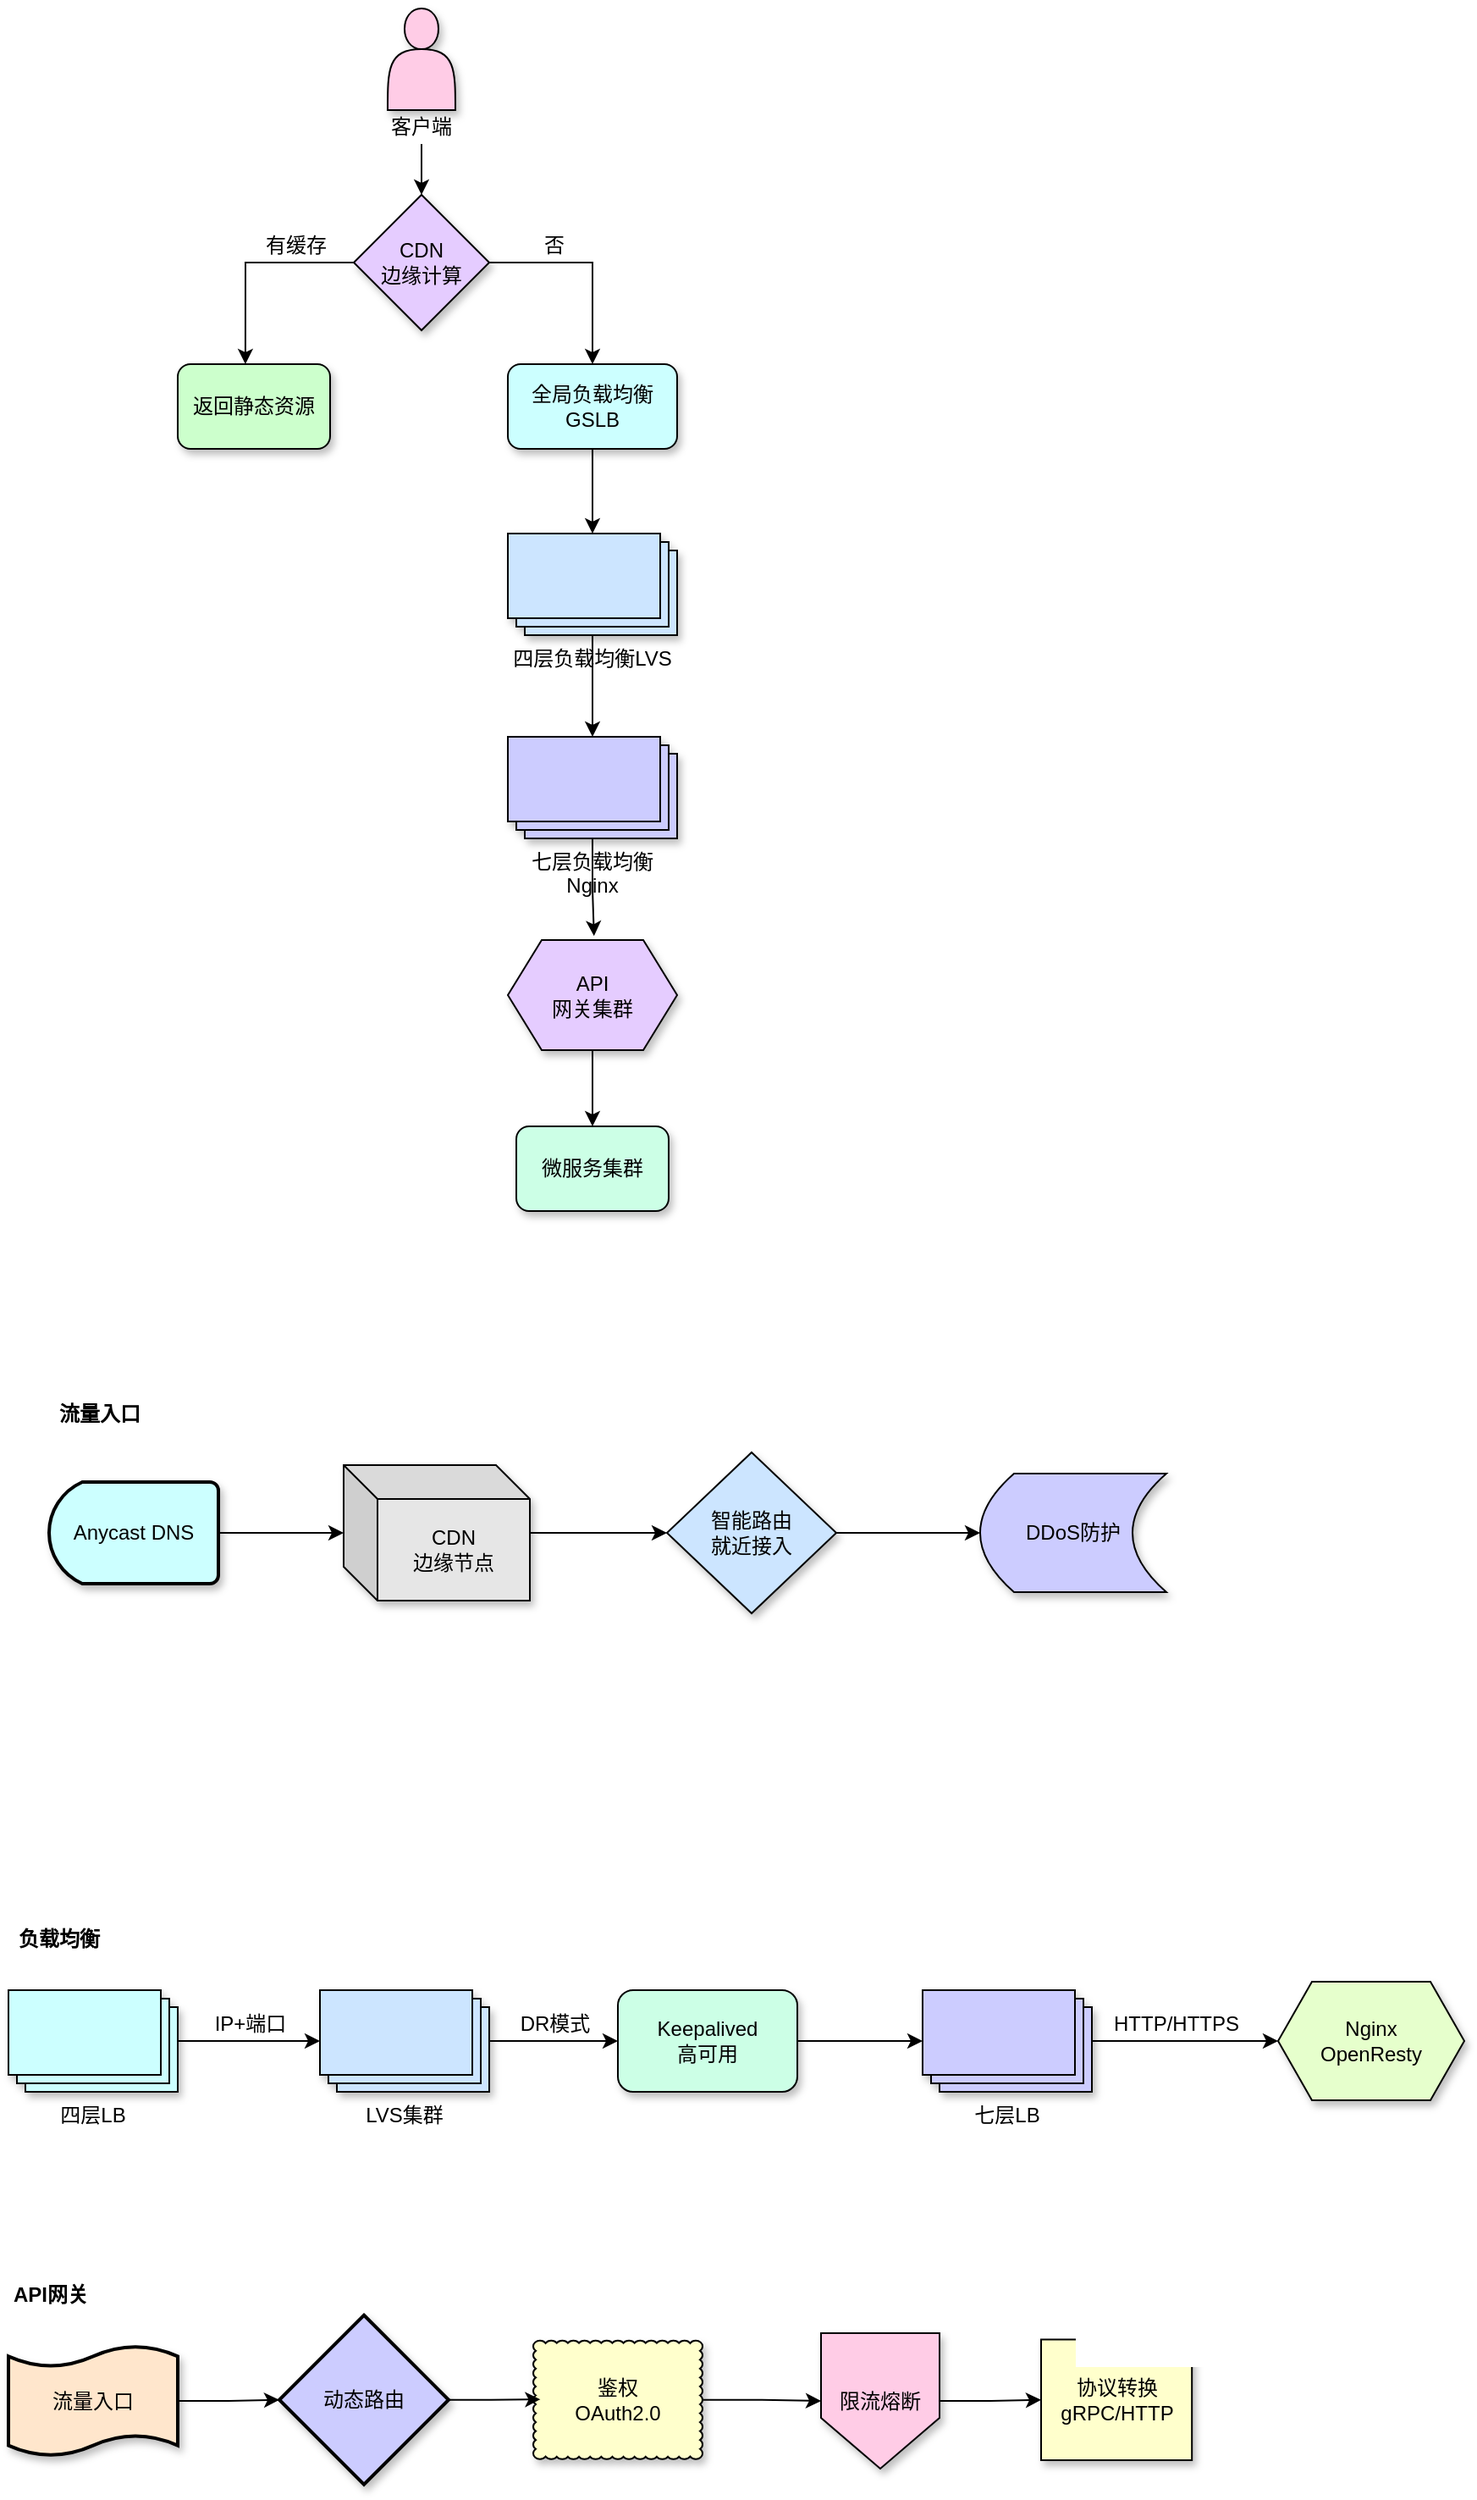 <mxfile version="28.0.7">
  <diagram name="第 1 页" id="UgM8FfxsNI3zfSPlbwk3">
    <mxGraphModel dx="1167" dy="512" grid="1" gridSize="10" guides="1" tooltips="1" connect="1" arrows="1" fold="1" page="1" pageScale="1" pageWidth="827" pageHeight="1169" math="0" shadow="0">
      <root>
        <mxCell id="0" />
        <mxCell id="1" parent="0" />
        <mxCell id="dd9rRILLbQaEppfjLX-1-6" value="七层负载均衡Nginx" style="verticalLabelPosition=bottom;verticalAlign=top;html=1;shape=mxgraph.basic.layered_rect;dx=10;outlineConnect=0;whiteSpace=wrap;shadow=1;fillColor=#CCCCFF;" parent="1" vertex="1">
          <mxGeometry x="355" y="540" width="100" height="60" as="geometry" />
        </mxCell>
        <mxCell id="G7YPm5RvyC9O0uatV-jY-27" style="edgeStyle=orthogonalEdgeStyle;rounded=0;orthogonalLoop=1;jettySize=auto;html=1;entryX=0.5;entryY=0;entryDx=0;entryDy=0;" parent="1" source="dd9rRILLbQaEppfjLX-1-7" target="dd9rRILLbQaEppfjLX-1-27" edge="1">
          <mxGeometry relative="1" as="geometry" />
        </mxCell>
        <mxCell id="dd9rRILLbQaEppfjLX-1-7" value="API&lt;br&gt;网关集群" style="shape=hexagon;perimeter=hexagonPerimeter2;whiteSpace=wrap;html=1;fixedSize=1;fillColor=#E5CCFF;shadow=1;" parent="1" vertex="1">
          <mxGeometry x="355" y="660" width="100" height="65" as="geometry" />
        </mxCell>
        <mxCell id="dd9rRILLbQaEppfjLX-1-27" value="微服务集群" style="rounded=1;whiteSpace=wrap;html=1;fillColor=#CCFFE6;shadow=1;" parent="1" vertex="1">
          <mxGeometry x="360" y="770" width="90" height="50" as="geometry" />
        </mxCell>
        <mxCell id="dd9rRILLbQaEppfjLX-1-1" value="" style="shape=actor;whiteSpace=wrap;html=1;fillColor=#FFCCE6;shadow=1;" parent="1" vertex="1">
          <mxGeometry x="284" y="110" width="40" height="60" as="geometry" />
        </mxCell>
        <mxCell id="G7YPm5RvyC9O0uatV-jY-23" style="edgeStyle=orthogonalEdgeStyle;rounded=0;orthogonalLoop=1;jettySize=auto;html=1;exitX=1;exitY=0.5;exitDx=0;exitDy=0;entryX=0.5;entryY=0;entryDx=0;entryDy=0;" parent="1" source="dd9rRILLbQaEppfjLX-1-2" target="G7YPm5RvyC9O0uatV-jY-19" edge="1">
          <mxGeometry relative="1" as="geometry" />
        </mxCell>
        <mxCell id="dd9rRILLbQaEppfjLX-1-2" value="CDN&lt;br&gt;边缘计算" style="rhombus;whiteSpace=wrap;html=1;fillColor=#E5CCFF;shadow=1;" parent="1" vertex="1">
          <mxGeometry x="264" y="220" width="80" height="80" as="geometry" />
        </mxCell>
        <mxCell id="dd9rRILLbQaEppfjLX-1-10" style="edgeStyle=orthogonalEdgeStyle;rounded=0;orthogonalLoop=1;jettySize=auto;html=1;entryX=0.5;entryY=0;entryDx=0;entryDy=0;" parent="1" source="dd9rRILLbQaEppfjLX-1-3" target="dd9rRILLbQaEppfjLX-1-2" edge="1">
          <mxGeometry relative="1" as="geometry" />
        </mxCell>
        <mxCell id="dd9rRILLbQaEppfjLX-1-3" value="客户端" style="text;strokeColor=none;align=center;fillColor=none;html=1;verticalAlign=middle;whiteSpace=wrap;rounded=0;" parent="1" vertex="1">
          <mxGeometry x="282" y="170" width="44" height="20" as="geometry" />
        </mxCell>
        <mxCell id="dd9rRILLbQaEppfjLX-1-4" value="返回静态资源" style="rounded=1;whiteSpace=wrap;html=1;fillColor=#CCFFCC;shadow=1;" parent="1" vertex="1">
          <mxGeometry x="160" y="320" width="90" height="50" as="geometry" />
        </mxCell>
        <mxCell id="dd9rRILLbQaEppfjLX-1-11" style="edgeStyle=orthogonalEdgeStyle;rounded=0;orthogonalLoop=1;jettySize=auto;html=1;exitX=0;exitY=0.5;exitDx=0;exitDy=0;entryX=0.444;entryY=0;entryDx=0;entryDy=0;entryPerimeter=0;" parent="1" source="dd9rRILLbQaEppfjLX-1-2" target="dd9rRILLbQaEppfjLX-1-4" edge="1">
          <mxGeometry relative="1" as="geometry" />
        </mxCell>
        <mxCell id="dd9rRILLbQaEppfjLX-1-23" value="有缓存" style="text;strokeColor=none;align=center;fillColor=none;html=1;verticalAlign=middle;whiteSpace=wrap;rounded=0;" parent="1" vertex="1">
          <mxGeometry x="210" y="240" width="40" height="20" as="geometry" />
        </mxCell>
        <mxCell id="dd9rRILLbQaEppfjLX-1-24" value="否" style="text;strokeColor=none;align=center;fillColor=none;html=1;verticalAlign=middle;whiteSpace=wrap;rounded=0;" parent="1" vertex="1">
          <mxGeometry x="370" y="240" width="25" height="20" as="geometry" />
        </mxCell>
        <mxCell id="G7YPm5RvyC9O0uatV-jY-24" style="edgeStyle=orthogonalEdgeStyle;rounded=0;orthogonalLoop=1;jettySize=auto;html=1;" parent="1" source="G7YPm5RvyC9O0uatV-jY-19" target="G7YPm5RvyC9O0uatV-jY-21" edge="1">
          <mxGeometry relative="1" as="geometry" />
        </mxCell>
        <mxCell id="G7YPm5RvyC9O0uatV-jY-19" value="全局负载均衡&lt;div&gt;GSLB&lt;/div&gt;" style="rounded=1;whiteSpace=wrap;html=1;fillColor=#CCFFFF;shadow=1;" parent="1" vertex="1">
          <mxGeometry x="355" y="320" width="100" height="50" as="geometry" />
        </mxCell>
        <mxCell id="G7YPm5RvyC9O0uatV-jY-33" style="edgeStyle=orthogonalEdgeStyle;rounded=0;orthogonalLoop=1;jettySize=auto;html=1;" parent="1" source="G7YPm5RvyC9O0uatV-jY-21" target="dd9rRILLbQaEppfjLX-1-6" edge="1">
          <mxGeometry relative="1" as="geometry" />
        </mxCell>
        <mxCell id="G7YPm5RvyC9O0uatV-jY-21" value="四层负载均衡LVS" style="verticalLabelPosition=bottom;verticalAlign=top;html=1;shape=mxgraph.basic.layered_rect;dx=10;outlineConnect=0;whiteSpace=wrap;fillColor=#CCE5FF;shadow=1;" parent="1" vertex="1">
          <mxGeometry x="355" y="420" width="100" height="60" as="geometry" />
        </mxCell>
        <mxCell id="G7YPm5RvyC9O0uatV-jY-31" style="edgeStyle=orthogonalEdgeStyle;rounded=0;orthogonalLoop=1;jettySize=auto;html=1;entryX=0.509;entryY=-0.036;entryDx=0;entryDy=0;entryPerimeter=0;" parent="1" source="dd9rRILLbQaEppfjLX-1-6" target="dd9rRILLbQaEppfjLX-1-7" edge="1">
          <mxGeometry relative="1" as="geometry" />
        </mxCell>
        <mxCell id="G7YPm5RvyC9O0uatV-jY-39" value="" style="group" parent="1" vertex="1" connectable="0">
          <mxGeometry x="84" y="930" width="660" height="127.5" as="geometry" />
        </mxCell>
        <mxCell id="G7YPm5RvyC9O0uatV-jY-35" style="edgeStyle=orthogonalEdgeStyle;rounded=0;orthogonalLoop=1;jettySize=auto;html=1;" parent="G7YPm5RvyC9O0uatV-jY-39" source="G7YPm5RvyC9O0uatV-jY-2" target="G7YPm5RvyC9O0uatV-jY-8" edge="1">
          <mxGeometry relative="1" as="geometry" />
        </mxCell>
        <mxCell id="G7YPm5RvyC9O0uatV-jY-2" value="Anycast DNS" style="strokeWidth=2;html=1;shape=mxgraph.flowchart.delay;whiteSpace=wrap;fillColor=#CCFFFF;shadow=1;direction=west;" parent="G7YPm5RvyC9O0uatV-jY-39" vertex="1">
          <mxGeometry y="50" width="100" height="60" as="geometry" />
        </mxCell>
        <mxCell id="G7YPm5RvyC9O0uatV-jY-6" value="DDoS防护" style="shape=dataStorage;whiteSpace=wrap;html=1;fixedSize=1;fillColor=#CCCCFF;shadow=1;" parent="G7YPm5RvyC9O0uatV-jY-39" vertex="1">
          <mxGeometry x="550" y="45" width="110" height="70" as="geometry" />
        </mxCell>
        <mxCell id="G7YPm5RvyC9O0uatV-jY-36" style="edgeStyle=orthogonalEdgeStyle;rounded=0;orthogonalLoop=1;jettySize=auto;html=1;entryX=0;entryY=0.5;entryDx=0;entryDy=0;" parent="G7YPm5RvyC9O0uatV-jY-39" source="G7YPm5RvyC9O0uatV-jY-8" target="G7YPm5RvyC9O0uatV-jY-34" edge="1">
          <mxGeometry relative="1" as="geometry" />
        </mxCell>
        <mxCell id="G7YPm5RvyC9O0uatV-jY-8" value="CDN&lt;br&gt;边缘节点" style="shape=cube;whiteSpace=wrap;html=1;boundedLbl=1;backgroundOutline=1;darkOpacity=0.05;darkOpacity2=0.1;fillColor=#E6E6E6;shadow=1;" parent="G7YPm5RvyC9O0uatV-jY-39" vertex="1">
          <mxGeometry x="174" y="40" width="110" height="80" as="geometry" />
        </mxCell>
        <mxCell id="G7YPm5RvyC9O0uatV-jY-37" style="edgeStyle=orthogonalEdgeStyle;rounded=0;orthogonalLoop=1;jettySize=auto;html=1;" parent="G7YPm5RvyC9O0uatV-jY-39" source="G7YPm5RvyC9O0uatV-jY-34" target="G7YPm5RvyC9O0uatV-jY-6" edge="1">
          <mxGeometry relative="1" as="geometry" />
        </mxCell>
        <mxCell id="G7YPm5RvyC9O0uatV-jY-34" value="智能路由&lt;br&gt;就近接入" style="rhombus;whiteSpace=wrap;html=1;fillColor=#CCE5FF;shadow=1;" parent="G7YPm5RvyC9O0uatV-jY-39" vertex="1">
          <mxGeometry x="365" y="32.5" width="100" height="95" as="geometry" />
        </mxCell>
        <mxCell id="G7YPm5RvyC9O0uatV-jY-38" value="&lt;b&gt;流量入口&lt;/b&gt;" style="text;strokeColor=none;align=center;fillColor=none;html=1;verticalAlign=middle;whiteSpace=wrap;rounded=0;" parent="G7YPm5RvyC9O0uatV-jY-39" vertex="1">
          <mxGeometry width="60" height="20" as="geometry" />
        </mxCell>
        <mxCell id="G7YPm5RvyC9O0uatV-jY-55" value="" style="group" parent="1" vertex="1" connectable="0">
          <mxGeometry x="60" y="1240" width="860" height="105" as="geometry" />
        </mxCell>
        <mxCell id="G7YPm5RvyC9O0uatV-jY-40" value="Nginx&lt;br&gt;OpenResty" style="shape=hexagon;perimeter=hexagonPerimeter2;whiteSpace=wrap;html=1;fixedSize=1;fillColor=#E6FFCC;shadow=1;" parent="G7YPm5RvyC9O0uatV-jY-55" vertex="1">
          <mxGeometry x="750" y="35" width="110" height="70" as="geometry" />
        </mxCell>
        <mxCell id="G7YPm5RvyC9O0uatV-jY-52" style="edgeStyle=orthogonalEdgeStyle;rounded=0;orthogonalLoop=1;jettySize=auto;html=1;entryX=0;entryY=0.5;entryDx=0;entryDy=0;" parent="G7YPm5RvyC9O0uatV-jY-55" source="G7YPm5RvyC9O0uatV-jY-41" target="G7YPm5RvyC9O0uatV-jY-40" edge="1">
          <mxGeometry relative="1" as="geometry" />
        </mxCell>
        <mxCell id="G7YPm5RvyC9O0uatV-jY-41" value="七层LB" style="verticalLabelPosition=bottom;verticalAlign=top;html=1;shape=mxgraph.basic.layered_rect;dx=10;outlineConnect=0;whiteSpace=wrap;shadow=1;fillColor=#CCCCFF;" parent="G7YPm5RvyC9O0uatV-jY-55" vertex="1">
          <mxGeometry x="540" y="40" width="100" height="60" as="geometry" />
        </mxCell>
        <mxCell id="G7YPm5RvyC9O0uatV-jY-46" style="edgeStyle=orthogonalEdgeStyle;rounded=0;orthogonalLoop=1;jettySize=auto;html=1;" parent="G7YPm5RvyC9O0uatV-jY-55" source="G7YPm5RvyC9O0uatV-jY-42" target="G7YPm5RvyC9O0uatV-jY-43" edge="1">
          <mxGeometry relative="1" as="geometry" />
        </mxCell>
        <mxCell id="G7YPm5RvyC9O0uatV-jY-42" value="四层LB" style="verticalLabelPosition=bottom;verticalAlign=top;html=1;shape=mxgraph.basic.layered_rect;dx=10;outlineConnect=0;whiteSpace=wrap;fillColor=#CCFFFF;shadow=1;" parent="G7YPm5RvyC9O0uatV-jY-55" vertex="1">
          <mxGeometry y="40" width="100" height="60" as="geometry" />
        </mxCell>
        <mxCell id="G7YPm5RvyC9O0uatV-jY-49" style="edgeStyle=orthogonalEdgeStyle;rounded=0;orthogonalLoop=1;jettySize=auto;html=1;entryX=0;entryY=0.5;entryDx=0;entryDy=0;" parent="G7YPm5RvyC9O0uatV-jY-55" source="G7YPm5RvyC9O0uatV-jY-43" target="G7YPm5RvyC9O0uatV-jY-44" edge="1">
          <mxGeometry relative="1" as="geometry" />
        </mxCell>
        <mxCell id="G7YPm5RvyC9O0uatV-jY-43" value="LVS集群" style="verticalLabelPosition=bottom;verticalAlign=top;html=1;shape=mxgraph.basic.layered_rect;dx=10;outlineConnect=0;whiteSpace=wrap;fillColor=#CCE5FF;shadow=1;" parent="G7YPm5RvyC9O0uatV-jY-55" vertex="1">
          <mxGeometry x="184" y="40" width="100" height="60" as="geometry" />
        </mxCell>
        <mxCell id="G7YPm5RvyC9O0uatV-jY-51" style="edgeStyle=orthogonalEdgeStyle;rounded=0;orthogonalLoop=1;jettySize=auto;html=1;" parent="G7YPm5RvyC9O0uatV-jY-55" source="G7YPm5RvyC9O0uatV-jY-44" target="G7YPm5RvyC9O0uatV-jY-41" edge="1">
          <mxGeometry relative="1" as="geometry" />
        </mxCell>
        <mxCell id="G7YPm5RvyC9O0uatV-jY-44" value="Keepalived&lt;br&gt;高可用" style="rounded=1;whiteSpace=wrap;html=1;fillColor=#CCFFE6;shadow=1;" parent="G7YPm5RvyC9O0uatV-jY-55" vertex="1">
          <mxGeometry x="360" y="40" width="106" height="60" as="geometry" />
        </mxCell>
        <mxCell id="G7YPm5RvyC9O0uatV-jY-47" value="IP+端口" style="text;strokeColor=none;align=center;fillColor=none;html=1;verticalAlign=middle;whiteSpace=wrap;rounded=0;" parent="G7YPm5RvyC9O0uatV-jY-55" vertex="1">
          <mxGeometry x="120" y="50" width="46" height="20" as="geometry" />
        </mxCell>
        <mxCell id="G7YPm5RvyC9O0uatV-jY-50" value="DR模式" style="text;strokeColor=none;align=center;fillColor=none;html=1;verticalAlign=middle;whiteSpace=wrap;rounded=0;" parent="G7YPm5RvyC9O0uatV-jY-55" vertex="1">
          <mxGeometry x="299.5" y="50" width="46" height="20" as="geometry" />
        </mxCell>
        <mxCell id="G7YPm5RvyC9O0uatV-jY-53" value="HTTP/HTTPS" style="text;strokeColor=none;align=center;fillColor=none;html=1;verticalAlign=middle;whiteSpace=wrap;rounded=0;" parent="G7YPm5RvyC9O0uatV-jY-55" vertex="1">
          <mxGeometry x="650" y="50" width="80" height="20" as="geometry" />
        </mxCell>
        <mxCell id="G7YPm5RvyC9O0uatV-jY-54" value="&lt;b&gt;负载均衡&lt;/b&gt;" style="text;strokeColor=none;align=center;fillColor=none;html=1;verticalAlign=middle;whiteSpace=wrap;rounded=0;" parent="G7YPm5RvyC9O0uatV-jY-55" vertex="1">
          <mxGeometry width="60" height="20" as="geometry" />
        </mxCell>
        <mxCell id="G7YPm5RvyC9O0uatV-jY-68" value="" style="group" parent="1" vertex="1" connectable="0">
          <mxGeometry x="60" y="1447.5" width="700" height="124.38" as="geometry" />
        </mxCell>
        <mxCell id="G7YPm5RvyC9O0uatV-jY-61" style="edgeStyle=orthogonalEdgeStyle;rounded=0;orthogonalLoop=1;jettySize=auto;html=1;entryX=0;entryY=0.5;entryDx=0;entryDy=0;entryPerimeter=0;" parent="G7YPm5RvyC9O0uatV-jY-68" source="G7YPm5RvyC9O0uatV-jY-56" target="G7YPm5RvyC9O0uatV-jY-57" edge="1">
          <mxGeometry relative="1" as="geometry">
            <mxPoint x="160" y="75" as="targetPoint" />
          </mxGeometry>
        </mxCell>
        <mxCell id="G7YPm5RvyC9O0uatV-jY-56" value="流量入口" style="shape=tape;whiteSpace=wrap;html=1;strokeWidth=2;size=0.19;fillColor=#FFE6CC;shadow=1;" parent="G7YPm5RvyC9O0uatV-jY-68" vertex="1">
          <mxGeometry y="42.51" width="100" height="65" as="geometry" />
        </mxCell>
        <mxCell id="G7YPm5RvyC9O0uatV-jY-57" value="动态路由" style="strokeWidth=2;html=1;shape=mxgraph.flowchart.decision;whiteSpace=wrap;fillColor=#CCCCFF;shadow=1;" parent="G7YPm5RvyC9O0uatV-jY-68" vertex="1">
          <mxGeometry x="160" y="24.38" width="100" height="100" as="geometry" />
        </mxCell>
        <mxCell id="G7YPm5RvyC9O0uatV-jY-58" value="协议转换gRPC/HTTP" style="whiteSpace=wrap;html=1;shape=mxgraph.basic.document;fillColor=#FFFFCC;shadow=1;" parent="G7YPm5RvyC9O0uatV-jY-68" vertex="1">
          <mxGeometry x="610" y="38.76" width="90" height="71.25" as="geometry" />
        </mxCell>
        <mxCell id="G7YPm5RvyC9O0uatV-jY-64" style="edgeStyle=orthogonalEdgeStyle;rounded=0;orthogonalLoop=1;jettySize=auto;html=1;entryX=0;entryY=0.5;entryDx=0;entryDy=0;" parent="G7YPm5RvyC9O0uatV-jY-68" source="G7YPm5RvyC9O0uatV-jY-59" target="G7YPm5RvyC9O0uatV-jY-60" edge="1">
          <mxGeometry relative="1" as="geometry" />
        </mxCell>
        <mxCell id="G7YPm5RvyC9O0uatV-jY-59" value="鉴权&lt;br&gt;OAuth2.0" style="whiteSpace=wrap;html=1;shape=mxgraph.basic.cloud_rect;fillColor=#FFFFCC;shadow=1;" parent="G7YPm5RvyC9O0uatV-jY-68" vertex="1">
          <mxGeometry x="310" y="39.38" width="100" height="70" as="geometry" />
        </mxCell>
        <mxCell id="G7YPm5RvyC9O0uatV-jY-60" value="限流熔断" style="shape=offPageConnector;whiteSpace=wrap;html=1;fillColor=#FFCCE6;shadow=1;" parent="G7YPm5RvyC9O0uatV-jY-68" vertex="1">
          <mxGeometry x="480" y="35.01" width="70" height="80" as="geometry" />
        </mxCell>
        <mxCell id="G7YPm5RvyC9O0uatV-jY-63" style="edgeStyle=orthogonalEdgeStyle;rounded=0;orthogonalLoop=1;jettySize=auto;html=1;entryX=0.042;entryY=0.496;entryDx=0;entryDy=0;entryPerimeter=0;" parent="G7YPm5RvyC9O0uatV-jY-68" source="G7YPm5RvyC9O0uatV-jY-57" target="G7YPm5RvyC9O0uatV-jY-59" edge="1">
          <mxGeometry relative="1" as="geometry" />
        </mxCell>
        <mxCell id="G7YPm5RvyC9O0uatV-jY-65" style="edgeStyle=orthogonalEdgeStyle;rounded=0;orthogonalLoop=1;jettySize=auto;html=1;entryX=0;entryY=0.5;entryDx=0;entryDy=0;entryPerimeter=0;" parent="G7YPm5RvyC9O0uatV-jY-68" source="G7YPm5RvyC9O0uatV-jY-60" target="G7YPm5RvyC9O0uatV-jY-58" edge="1">
          <mxGeometry relative="1" as="geometry" />
        </mxCell>
        <mxCell id="G7YPm5RvyC9O0uatV-jY-66" value="&lt;b&gt;API网关&lt;/b&gt;" style="text;strokeColor=none;align=center;fillColor=none;html=1;verticalAlign=middle;whiteSpace=wrap;rounded=0;" parent="G7YPm5RvyC9O0uatV-jY-68" vertex="1">
          <mxGeometry width="50" height="25" as="geometry" />
        </mxCell>
      </root>
    </mxGraphModel>
  </diagram>
</mxfile>
